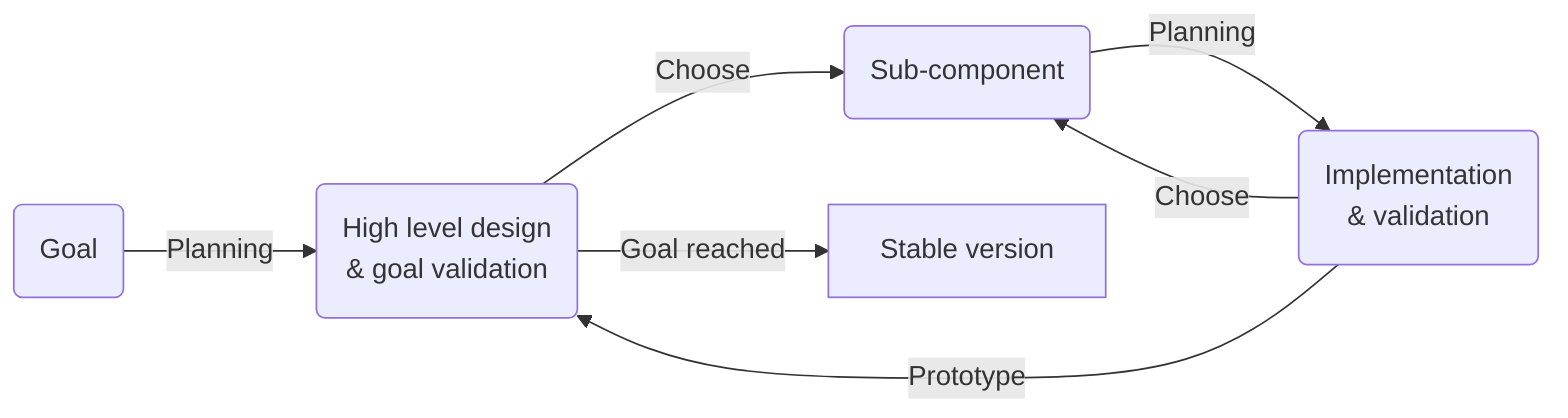 flowchart LR
    A(Goal) -->|Planning| B(High level design
    & goal validation)
    B -->|Choose| C(Sub-component)
    C -->|Planning| D(Implementation
    & validation)
    D -->|Choose| C
    D -->|Prototype| B 
    B -->|Goal reached| E[Stable version]